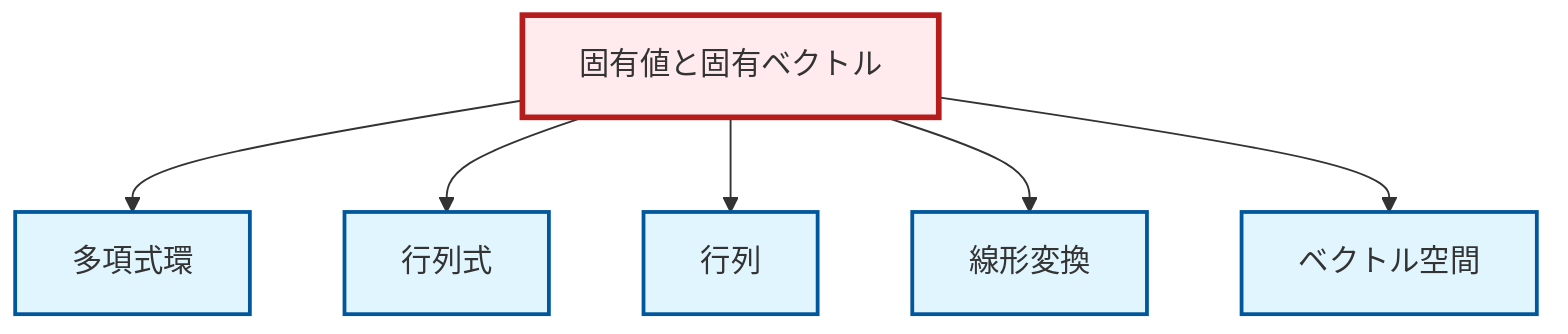 graph TD
    classDef definition fill:#e1f5fe,stroke:#01579b,stroke-width:2px
    classDef theorem fill:#f3e5f5,stroke:#4a148c,stroke-width:2px
    classDef axiom fill:#fff3e0,stroke:#e65100,stroke-width:2px
    classDef example fill:#e8f5e9,stroke:#1b5e20,stroke-width:2px
    classDef current fill:#ffebee,stroke:#b71c1c,stroke-width:3px
    def-eigenvalue-eigenvector["固有値と固有ベクトル"]:::definition
    def-vector-space["ベクトル空間"]:::definition
    def-polynomial-ring["多項式環"]:::definition
    def-determinant["行列式"]:::definition
    def-matrix["行列"]:::definition
    def-linear-transformation["線形変換"]:::definition
    def-eigenvalue-eigenvector --> def-polynomial-ring
    def-eigenvalue-eigenvector --> def-determinant
    def-eigenvalue-eigenvector --> def-matrix
    def-eigenvalue-eigenvector --> def-linear-transformation
    def-eigenvalue-eigenvector --> def-vector-space
    class def-eigenvalue-eigenvector current